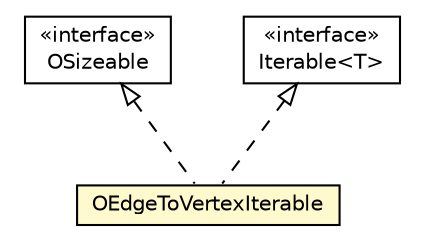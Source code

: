 #!/usr/local/bin/dot
#
# Class diagram 
# Generated by UMLGraph version R5_6-24-gf6e263 (http://www.umlgraph.org/)
#

digraph G {
	edge [fontname="Helvetica",fontsize=10,labelfontname="Helvetica",labelfontsize=10];
	node [fontname="Helvetica",fontsize=10,shape=plaintext];
	nodesep=0.25;
	ranksep=0.5;
	// com.orientechnologies.common.util.OSizeable
	c3392370 [label=<<table title="com.orientechnologies.common.util.OSizeable" border="0" cellborder="1" cellspacing="0" cellpadding="2" port="p" href="../../../../common/util/OSizeable.html">
		<tr><td><table border="0" cellspacing="0" cellpadding="1">
<tr><td align="center" balign="center"> &#171;interface&#187; </td></tr>
<tr><td align="center" balign="center"> OSizeable </td></tr>
		</table></td></tr>
		</table>>, URL="../../../../common/util/OSizeable.html", fontname="Helvetica", fontcolor="black", fontsize=10.0];
	// com.orientechnologies.orient.core.record.impl.OEdgeToVertexIterable
	c3392578 [label=<<table title="com.orientechnologies.orient.core.record.impl.OEdgeToVertexIterable" border="0" cellborder="1" cellspacing="0" cellpadding="2" port="p" bgcolor="lemonChiffon" href="./OEdgeToVertexIterable.html">
		<tr><td><table border="0" cellspacing="0" cellpadding="1">
<tr><td align="center" balign="center"> OEdgeToVertexIterable </td></tr>
		</table></td></tr>
		</table>>, URL="./OEdgeToVertexIterable.html", fontname="Helvetica", fontcolor="black", fontsize=10.0];
	//com.orientechnologies.orient.core.record.impl.OEdgeToVertexIterable implements java.lang.Iterable<T>
	c3394980:p -> c3392578:p [dir=back,arrowtail=empty,style=dashed];
	//com.orientechnologies.orient.core.record.impl.OEdgeToVertexIterable implements com.orientechnologies.common.util.OSizeable
	c3392370:p -> c3392578:p [dir=back,arrowtail=empty,style=dashed];
	// java.lang.Iterable<T>
	c3394980 [label=<<table title="java.lang.Iterable" border="0" cellborder="1" cellspacing="0" cellpadding="2" port="p" href="http://java.sun.com/j2se/1.4.2/docs/api/java/lang/Iterable.html">
		<tr><td><table border="0" cellspacing="0" cellpadding="1">
<tr><td align="center" balign="center"> &#171;interface&#187; </td></tr>
<tr><td align="center" balign="center"> Iterable&lt;T&gt; </td></tr>
		</table></td></tr>
		</table>>, URL="http://java.sun.com/j2se/1.4.2/docs/api/java/lang/Iterable.html", fontname="Helvetica", fontcolor="black", fontsize=10.0];
}

